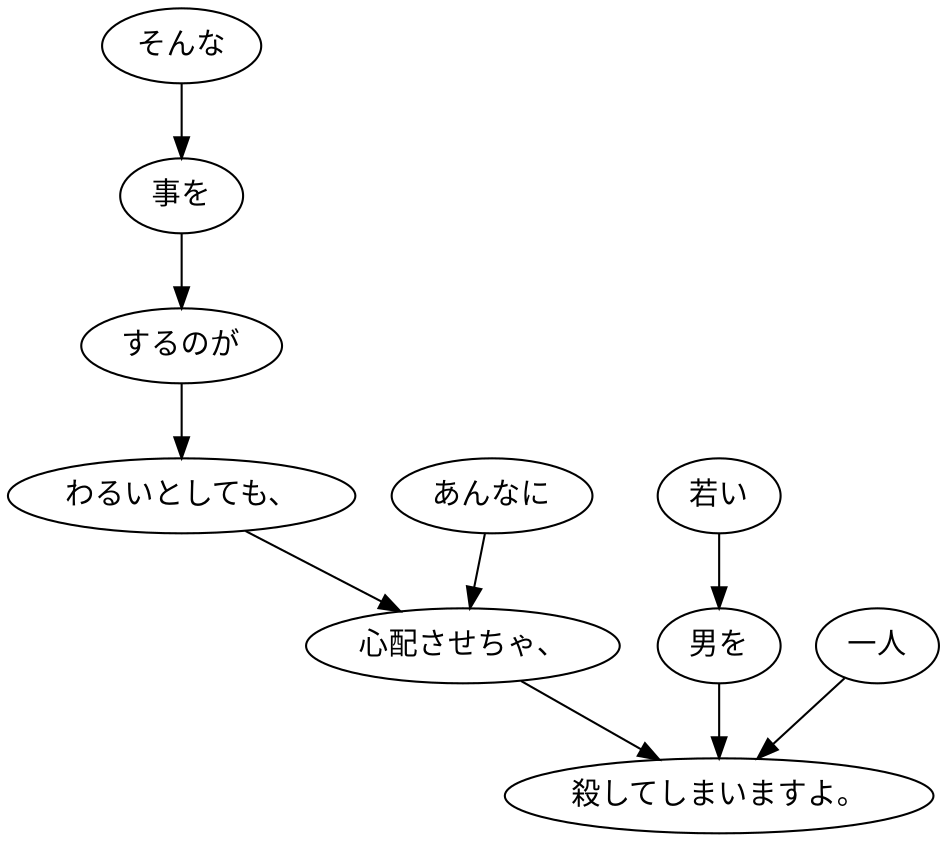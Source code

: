 digraph graph7565 {
	node0 [label="そんな"];
	node1 [label="事を"];
	node2 [label="するのが"];
	node3 [label="わるいとしても、"];
	node4 [label="あんなに"];
	node5 [label="心配させちゃ、"];
	node6 [label="若い"];
	node7 [label="男を"];
	node8 [label="一人"];
	node9 [label="殺してしまいますよ。"];
	node0 -> node1;
	node1 -> node2;
	node2 -> node3;
	node3 -> node5;
	node4 -> node5;
	node5 -> node9;
	node6 -> node7;
	node7 -> node9;
	node8 -> node9;
}

